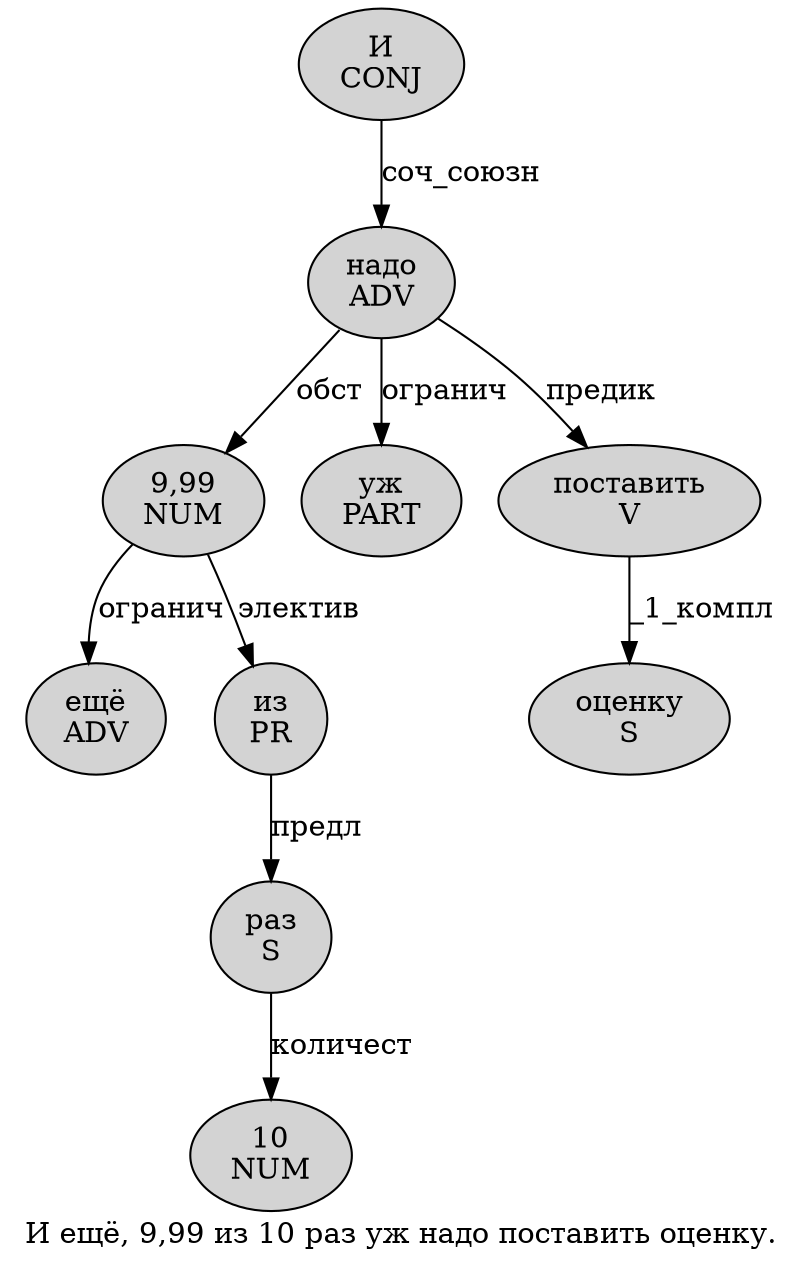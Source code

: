 digraph SENTENCE_365 {
	graph [label="И ещё, 9,99 из 10 раз уж надо поставить оценку."]
	node [style=filled]
		0 [label="И
CONJ" color="" fillcolor=lightgray penwidth=1 shape=ellipse]
		1 [label="ещё
ADV" color="" fillcolor=lightgray penwidth=1 shape=ellipse]
		3 [label="9,99
NUM" color="" fillcolor=lightgray penwidth=1 shape=ellipse]
		4 [label="из
PR" color="" fillcolor=lightgray penwidth=1 shape=ellipse]
		5 [label="10
NUM" color="" fillcolor=lightgray penwidth=1 shape=ellipse]
		6 [label="раз
S" color="" fillcolor=lightgray penwidth=1 shape=ellipse]
		7 [label="уж
PART" color="" fillcolor=lightgray penwidth=1 shape=ellipse]
		8 [label="надо
ADV" color="" fillcolor=lightgray penwidth=1 shape=ellipse]
		9 [label="поставить
V" color="" fillcolor=lightgray penwidth=1 shape=ellipse]
		10 [label="оценку
S" color="" fillcolor=lightgray penwidth=1 shape=ellipse]
			3 -> 1 [label="огранич"]
			3 -> 4 [label="электив"]
			8 -> 3 [label="обст"]
			8 -> 7 [label="огранич"]
			8 -> 9 [label="предик"]
			0 -> 8 [label="соч_союзн"]
			9 -> 10 [label="_1_компл"]
			4 -> 6 [label="предл"]
			6 -> 5 [label="количест"]
}